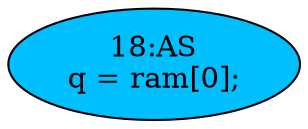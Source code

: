strict digraph "" {
	node [label="\N"];
	"18:AS"	[ast="<pyverilog.vparser.ast.Assign object at 0x7f812b8f4150>",
		def_var="['q']",
		fillcolor=deepskyblue,
		label="18:AS
q = ram[0];",
		statements="[]",
		style=filled,
		typ=Assign,
		use_var="['ram']"];
}
